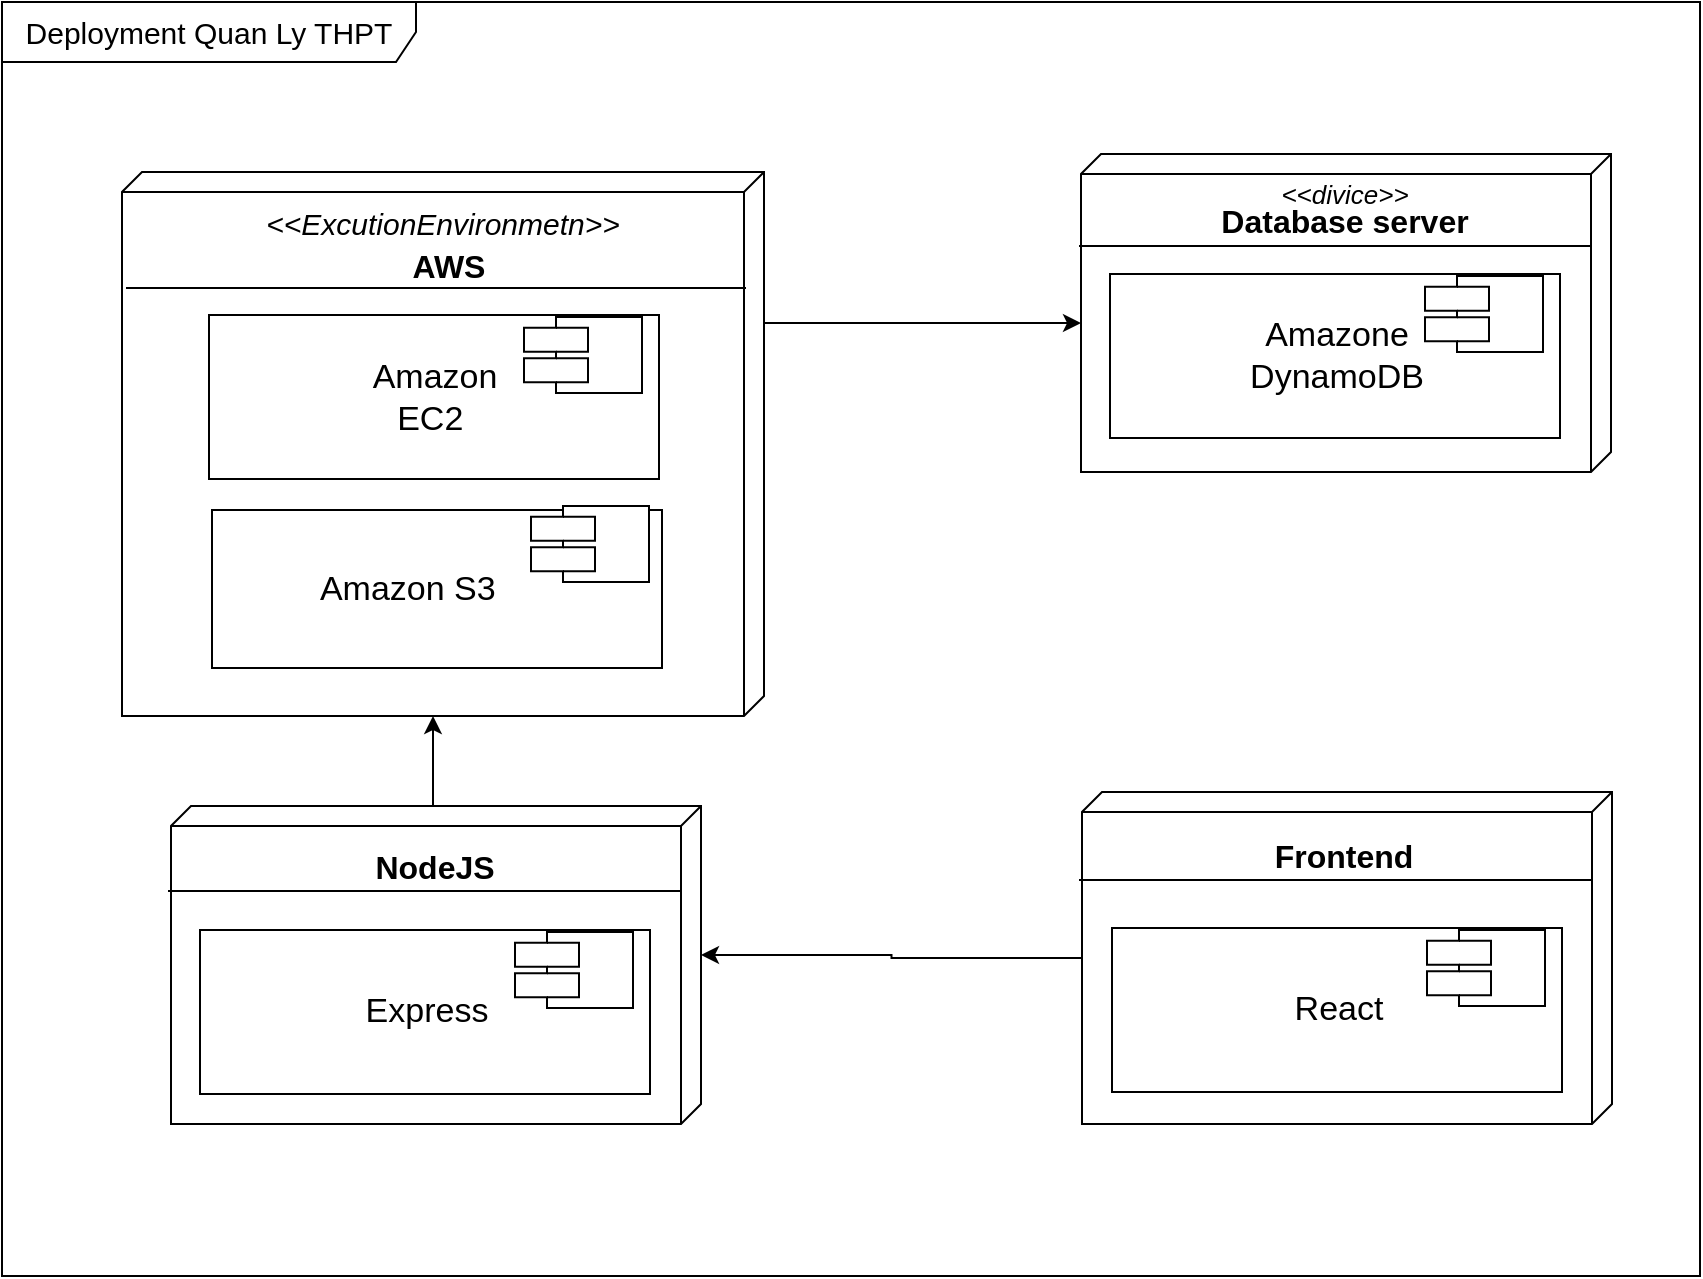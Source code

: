 <mxfile version="12.1.3" type="device" pages="1"><diagram id="6VkR8hfPavhetBkwuvjo" name="Page-1"><mxGraphModel dx="1580" dy="2563" grid="0" gridSize="10" guides="1" tooltips="1" connect="1" arrows="1" fold="1" page="1" pageScale="1" pageWidth="850" pageHeight="1100" math="0" shadow="0"><root><mxCell id="0"/><mxCell id="1" parent="0"/><mxCell id="5FL9HEItitI7VXPRw_be-1" value="Deployment Quan Ly THPT" style="shape=umlFrame;whiteSpace=wrap;html=1;width=207;height=30;fontSize=15;" parent="1" vertex="1"><mxGeometry x="-3" y="-2169" width="849" height="637" as="geometry"/></mxCell><mxCell id="5FL9HEItitI7VXPRw_be-9" value="" style="verticalAlign=top;align=left;spacingTop=8;spacingLeft=2;spacingRight=12;shape=cube;size=10;direction=south;fontStyle=4;html=1;" parent="1" vertex="1"><mxGeometry x="536.5" y="-2093.0" width="265" height="159" as="geometry"/></mxCell><mxCell id="5FL9HEItitI7VXPRw_be-10" value="&lt;&lt;divice&gt;&gt;" style="text;align=center;fontStyle=2;verticalAlign=middle;spacingLeft=3;spacingRight=3;strokeColor=none;rotatable=0;points=[[0,0.5],[1,0.5]];portConstraint=eastwest;fontSize=13;" parent="1" vertex="1"><mxGeometry x="628.5" y="-2086.5" width="80" height="26" as="geometry"/></mxCell><mxCell id="5FL9HEItitI7VXPRw_be-11" value="Database server" style="text;align=center;fontStyle=1;verticalAlign=middle;spacingLeft=3;spacingRight=3;strokeColor=none;rotatable=0;points=[[0,0.5],[1,0.5]];portConstraint=eastwest;fontSize=16;" parent="1" vertex="1"><mxGeometry x="628.5" y="-2073.5" width="80" height="26" as="geometry"/></mxCell><mxCell id="5FL9HEItitI7VXPRw_be-15" value="" style="line;strokeWidth=1;fillColor=none;align=left;verticalAlign=middle;spacingTop=-1;spacingLeft=3;spacingRight=3;rotatable=0;labelPosition=right;points=[];portConstraint=eastwest;" parent="1" vertex="1"><mxGeometry x="535.5" y="-2051.0" width="256" height="8" as="geometry"/></mxCell><mxCell id="5FL9HEItitI7VXPRw_be-17" value="Amazone&lt;br&gt;DynamoDB" style="html=1;fontSize=17;" parent="1" vertex="1"><mxGeometry x="551" y="-2033.0" width="225" height="82" as="geometry"/></mxCell><mxCell id="5FL9HEItitI7VXPRw_be-20" value="" style="shape=component;align=left;spacingLeft=36;fontSize=12;" parent="1" vertex="1"><mxGeometry x="708.5" y="-2032.0" width="59" height="38" as="geometry"/></mxCell><mxCell id="5FL9HEItitI7VXPRw_be-30" value="" style="verticalAlign=top;align=left;spacingTop=8;spacingLeft=2;spacingRight=12;shape=cube;size=10;direction=south;fontStyle=4;html=1;" parent="1" vertex="1"><mxGeometry x="57" y="-2084.0" width="321" height="272" as="geometry"/></mxCell><mxCell id="5FL9HEItitI7VXPRw_be-33" value="" style="line;strokeWidth=1;fillColor=none;align=left;verticalAlign=middle;spacingTop=-1;spacingLeft=3;spacingRight=3;rotatable=0;labelPosition=right;points=[];portConstraint=eastwest;" parent="1" vertex="1"><mxGeometry x="59" y="-2030.0" width="310" height="8" as="geometry"/></mxCell><mxCell id="5FL9HEItitI7VXPRw_be-34" value="Amazon &lt;br&gt;EC2&amp;nbsp;" style="html=1;fontSize=17;" parent="1" vertex="1"><mxGeometry x="100.5" y="-2012.5" width="225" height="82" as="geometry"/></mxCell><mxCell id="5FL9HEItitI7VXPRw_be-35" value="" style="shape=component;align=left;spacingLeft=36;fontSize=12;" parent="1" vertex="1"><mxGeometry x="258" y="-2011.5" width="59" height="38" as="geometry"/></mxCell><mxCell id="5FL9HEItitI7VXPRw_be-51" value="&lt;&lt;ExcutionEnvironmetn&gt;&gt;" style="text;align=center;fontStyle=2;verticalAlign=middle;spacingLeft=3;spacingRight=3;strokeColor=none;rotatable=0;points=[[0,0.5],[1,0.5]];portConstraint=eastwest;fontSize=15;" parent="1" vertex="1"><mxGeometry x="177.5" y="-2072.0" width="80" height="26" as="geometry"/></mxCell><mxCell id="5FL9HEItitI7VXPRw_be-87" style="edgeStyle=orthogonalEdgeStyle;rounded=0;orthogonalLoop=1;jettySize=auto;html=1;entryX=0;entryY=0;entryDx=272;entryDy=165.5;entryPerimeter=0;fontSize=18;" parent="1" source="5FL9HEItitI7VXPRw_be-52" target="5FL9HEItitI7VXPRw_be-30" edge="1"><mxGeometry relative="1" as="geometry"><mxPoint x="346" y="-1570.0" as="targetPoint"/><Array as="points"><mxPoint x="212" y="-1768.0"/></Array></mxGeometry></mxCell><mxCell id="5FL9HEItitI7VXPRw_be-52" value="" style="verticalAlign=top;align=left;spacingTop=8;spacingLeft=2;spacingRight=12;shape=cube;size=10;direction=south;fontStyle=4;html=1;" parent="1" vertex="1"><mxGeometry x="81.5" y="-1767.0" width="265" height="159" as="geometry"/></mxCell><mxCell id="5FL9HEItitI7VXPRw_be-54" value="Express" style="html=1;fontSize=17;" parent="1" vertex="1"><mxGeometry x="96" y="-1705.0" width="225" height="82" as="geometry"/></mxCell><mxCell id="5FL9HEItitI7VXPRw_be-55" value="" style="shape=component;align=left;spacingLeft=36;fontSize=12;" parent="1" vertex="1"><mxGeometry x="253.5" y="-1704.0" width="59" height="38" as="geometry"/></mxCell><mxCell id="5FL9HEItitI7VXPRw_be-71" value="NodeJS" style="text;align=center;fontStyle=1;verticalAlign=middle;spacingLeft=3;spacingRight=3;strokeColor=none;rotatable=0;points=[[0,0.5],[1,0.5]];portConstraint=eastwest;fontSize=16;" parent="1" vertex="1"><mxGeometry x="173.5" y="-1750.5" width="80" height="26" as="geometry"/></mxCell><mxCell id="5FL9HEItitI7VXPRw_be-75" value="&amp;nbsp; &amp;nbsp; &amp;nbsp; &amp;nbsp; &amp;nbsp; &amp;nbsp;Amazon S3" style="html=1;fontSize=17;align=left;" parent="1" vertex="1"><mxGeometry x="102" y="-1915.0" width="225" height="79" as="geometry"/></mxCell><mxCell id="5FL9HEItitI7VXPRw_be-76" value="" style="shape=component;align=left;spacingLeft=36;fontSize=12;" parent="1" vertex="1"><mxGeometry x="261.5" y="-1917.0" width="59" height="38" as="geometry"/></mxCell><mxCell id="5FL9HEItitI7VXPRw_be-94" style="edgeStyle=orthogonalEdgeStyle;rounded=0;orthogonalLoop=1;jettySize=auto;html=1;fontSize=18;entryX=0;entryY=0;entryDx=74.5;entryDy=0;entryPerimeter=0;" parent="1" source="5FL9HEItitI7VXPRw_be-89" target="5FL9HEItitI7VXPRw_be-52" edge="1"><mxGeometry relative="1" as="geometry"><mxPoint x="444" y="-1684.0" as="targetPoint"/></mxGeometry></mxCell><mxCell id="5FL9HEItitI7VXPRw_be-89" value="" style="verticalAlign=top;align=left;spacingTop=8;spacingLeft=2;spacingRight=12;shape=cube;size=10;direction=south;fontStyle=4;html=1;" parent="1" vertex="1"><mxGeometry x="537" y="-1774.0" width="265" height="166" as="geometry"/></mxCell><mxCell id="5FL9HEItitI7VXPRw_be-91" value="Frontend" style="text;align=center;fontStyle=1;verticalAlign=middle;spacingLeft=3;spacingRight=3;strokeColor=none;rotatable=0;points=[[0,0.5],[1,0.5]];portConstraint=eastwest;fontSize=16;" parent="1" vertex="1"><mxGeometry x="628" y="-1756.0" width="80" height="26" as="geometry"/></mxCell><mxCell id="5FL9HEItitI7VXPRw_be-95" style="edgeStyle=orthogonalEdgeStyle;rounded=0;orthogonalLoop=1;jettySize=auto;html=1;entryX=0;entryY=0;entryDx=84.5;entryDy=265;entryPerimeter=0;fontSize=18;exitX=0;exitY=0;exitDx=75.5;exitDy=0;exitPerimeter=0;" parent="1" source="5FL9HEItitI7VXPRw_be-30" target="5FL9HEItitI7VXPRw_be-9" edge="1"><mxGeometry relative="1" as="geometry"><mxPoint x="224.429" y="-1913.0" as="sourcePoint"/><mxPoint x="224.429" y="-1853.572" as="targetPoint"/></mxGeometry></mxCell><mxCell id="5FL9HEItitI7VXPRw_be-97" value="AWS" style="text;align=center;fontStyle=1;verticalAlign=middle;spacingLeft=3;spacingRight=3;strokeColor=none;rotatable=0;points=[[0,0.5],[1,0.5]];portConstraint=eastwest;fontSize=16;" parent="1" vertex="1"><mxGeometry x="180.5" y="-2051.0" width="80" height="26" as="geometry"/></mxCell><mxCell id="5FL9HEItitI7VXPRw_be-100" value="React" style="html=1;fontSize=17;" parent="1" vertex="1"><mxGeometry x="552" y="-1706.0" width="225" height="82" as="geometry"/></mxCell><mxCell id="5FL9HEItitI7VXPRw_be-101" value="" style="shape=component;align=left;spacingLeft=36;fontSize=12;" parent="1" vertex="1"><mxGeometry x="709.5" y="-1705.0" width="59" height="38" as="geometry"/></mxCell><mxCell id="5FL9HEItitI7VXPRw_be-102" value="" style="line;strokeWidth=1;fillColor=none;align=left;verticalAlign=middle;spacingTop=-1;spacingLeft=3;spacingRight=3;rotatable=0;labelPosition=right;points=[];portConstraint=eastwest;" parent="1" vertex="1"><mxGeometry x="80" y="-1728.5" width="256" height="8" as="geometry"/></mxCell><mxCell id="5FL9HEItitI7VXPRw_be-103" value="" style="line;strokeWidth=1;fillColor=none;align=left;verticalAlign=middle;spacingTop=-1;spacingLeft=3;spacingRight=3;rotatable=0;labelPosition=right;points=[];portConstraint=eastwest;" parent="1" vertex="1"><mxGeometry x="535.5" y="-1734.0" width="256" height="8" as="geometry"/></mxCell></root></mxGraphModel></diagram></mxfile>